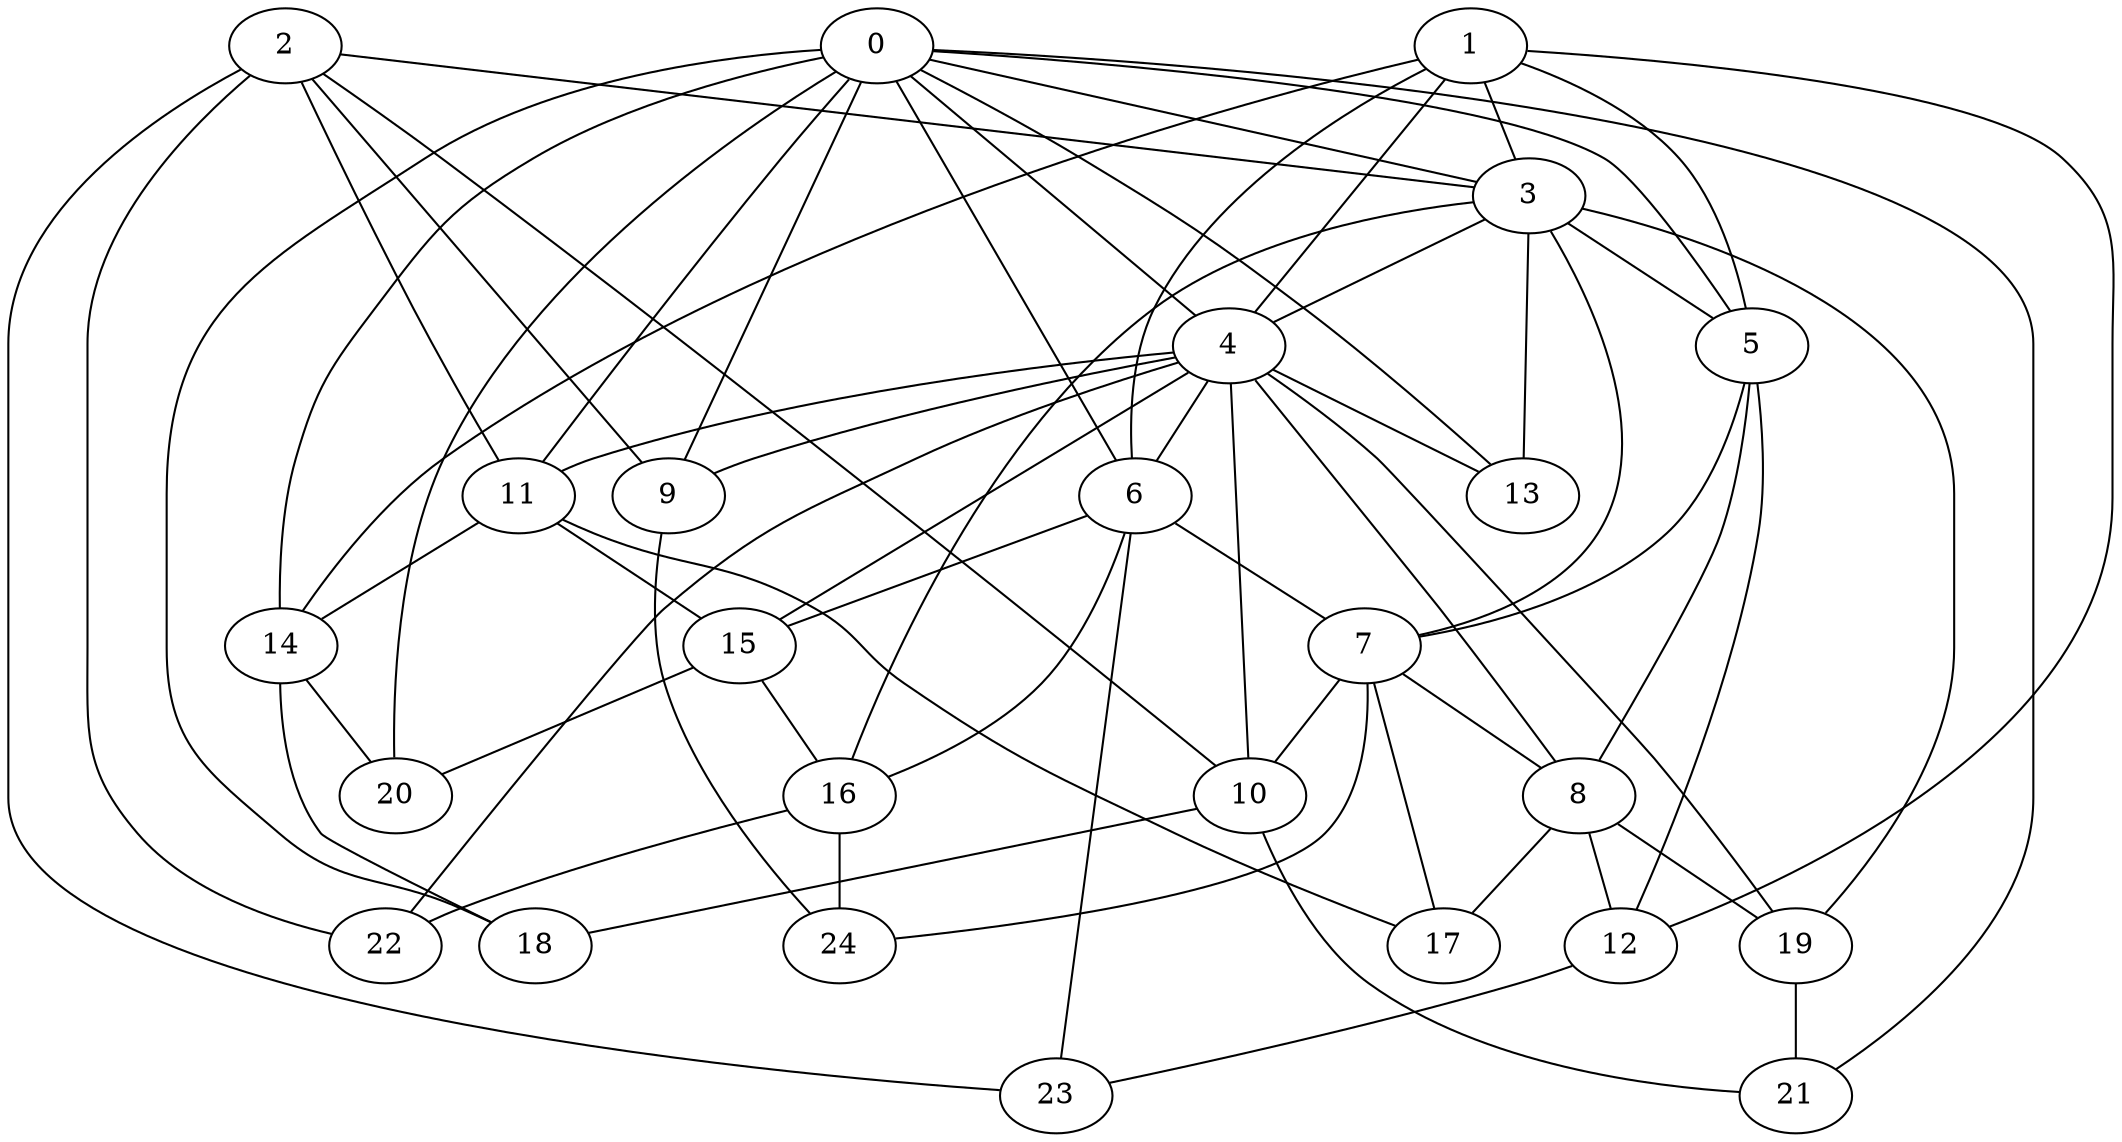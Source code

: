 strict graph "barabasi_albert_graph(25,3)" {
0;
1;
2;
3;
4;
5;
6;
7;
8;
9;
10;
11;
12;
13;
14;
15;
16;
17;
18;
19;
20;
21;
22;
23;
24;
0 -- 3  [is_available=True, prob="0.674963785315"];
0 -- 4  [is_available=True, prob="1.0"];
0 -- 5  [is_available=True, prob="0.8128170043"];
0 -- 6  [is_available=True, prob="0.446109099564"];
0 -- 9  [is_available=True, prob="1.0"];
0 -- 11  [is_available=True, prob="1.0"];
0 -- 13  [is_available=True, prob="0.145198662788"];
0 -- 14  [is_available=True, prob="0.605900162524"];
0 -- 18  [is_available=True, prob="0.851915689292"];
0 -- 20  [is_available=True, prob="1.0"];
0 -- 21  [is_available=True, prob="0.0407200790132"];
1 -- 3  [is_available=True, prob="0.590529145364"];
1 -- 4  [is_available=True, prob="0.503233622058"];
1 -- 5  [is_available=True, prob="1.0"];
1 -- 6  [is_available=True, prob="0.618976296455"];
1 -- 12  [is_available=True, prob="0.732197310505"];
1 -- 14  [is_available=True, prob="1.0"];
2 -- 3  [is_available=True, prob="0.932626658578"];
2 -- 9  [is_available=True, prob="1.0"];
2 -- 10  [is_available=True, prob="0.202973821459"];
2 -- 11  [is_available=True, prob="0.217145589235"];
2 -- 22  [is_available=True, prob="0.0219160582939"];
2 -- 23  [is_available=True, prob="0.162517286134"];
3 -- 4  [is_available=True, prob="0.275869292339"];
3 -- 5  [is_available=True, prob="1.0"];
3 -- 7  [is_available=True, prob="0.673352083762"];
3 -- 13  [is_available=True, prob="1.0"];
3 -- 16  [is_available=True, prob="0.551976030473"];
3 -- 19  [is_available=True, prob="1.0"];
4 -- 6  [is_available=True, prob="1.0"];
4 -- 8  [is_available=True, prob="0.654691247066"];
4 -- 9  [is_available=True, prob="0.474200315342"];
4 -- 10  [is_available=True, prob="0.534903465574"];
4 -- 11  [is_available=True, prob="0.470342663527"];
4 -- 13  [is_available=True, prob="0.26092098863"];
4 -- 15  [is_available=True, prob="0.348253196837"];
4 -- 19  [is_available=True, prob="0.848481727665"];
4 -- 22  [is_available=True, prob="0.752073773841"];
5 -- 7  [is_available=True, prob="0.0653583059609"];
5 -- 8  [is_available=True, prob="0.883716070244"];
5 -- 12  [is_available=True, prob="0.85784490027"];
6 -- 7  [is_available=True, prob="0.112027265652"];
6 -- 15  [is_available=True, prob="0.19411547394"];
6 -- 16  [is_available=True, prob="0.828527188994"];
6 -- 23  [is_available=True, prob="0.194799623578"];
7 -- 8  [is_available=True, prob="0.665522723571"];
7 -- 10  [is_available=True, prob="1.0"];
7 -- 17  [is_available=True, prob="0.866115738981"];
7 -- 24  [is_available=True, prob="0.781885616501"];
8 -- 12  [is_available=True, prob="0.19097736726"];
8 -- 17  [is_available=True, prob="0.362675805275"];
8 -- 19  [is_available=True, prob="0.337538410682"];
9 -- 24  [is_available=True, prob="0.21429147983"];
10 -- 21  [is_available=True, prob="0.145895648665"];
10 -- 18  [is_available=True, prob="1.0"];
11 -- 14  [is_available=True, prob="1.0"];
11 -- 15  [is_available=True, prob="1.0"];
11 -- 17  [is_available=True, prob="0.309761180919"];
12 -- 23  [is_available=True, prob="0.581237652188"];
14 -- 18  [is_available=True, prob="0.858018663589"];
14 -- 20  [is_available=True, prob="0.773539839481"];
15 -- 16  [is_available=True, prob="1.0"];
15 -- 20  [is_available=True, prob="0.781032073304"];
16 -- 24  [is_available=True, prob="1.0"];
16 -- 22  [is_available=True, prob="0.303357063243"];
19 -- 21  [is_available=True, prob="0.42698360741"];
}
